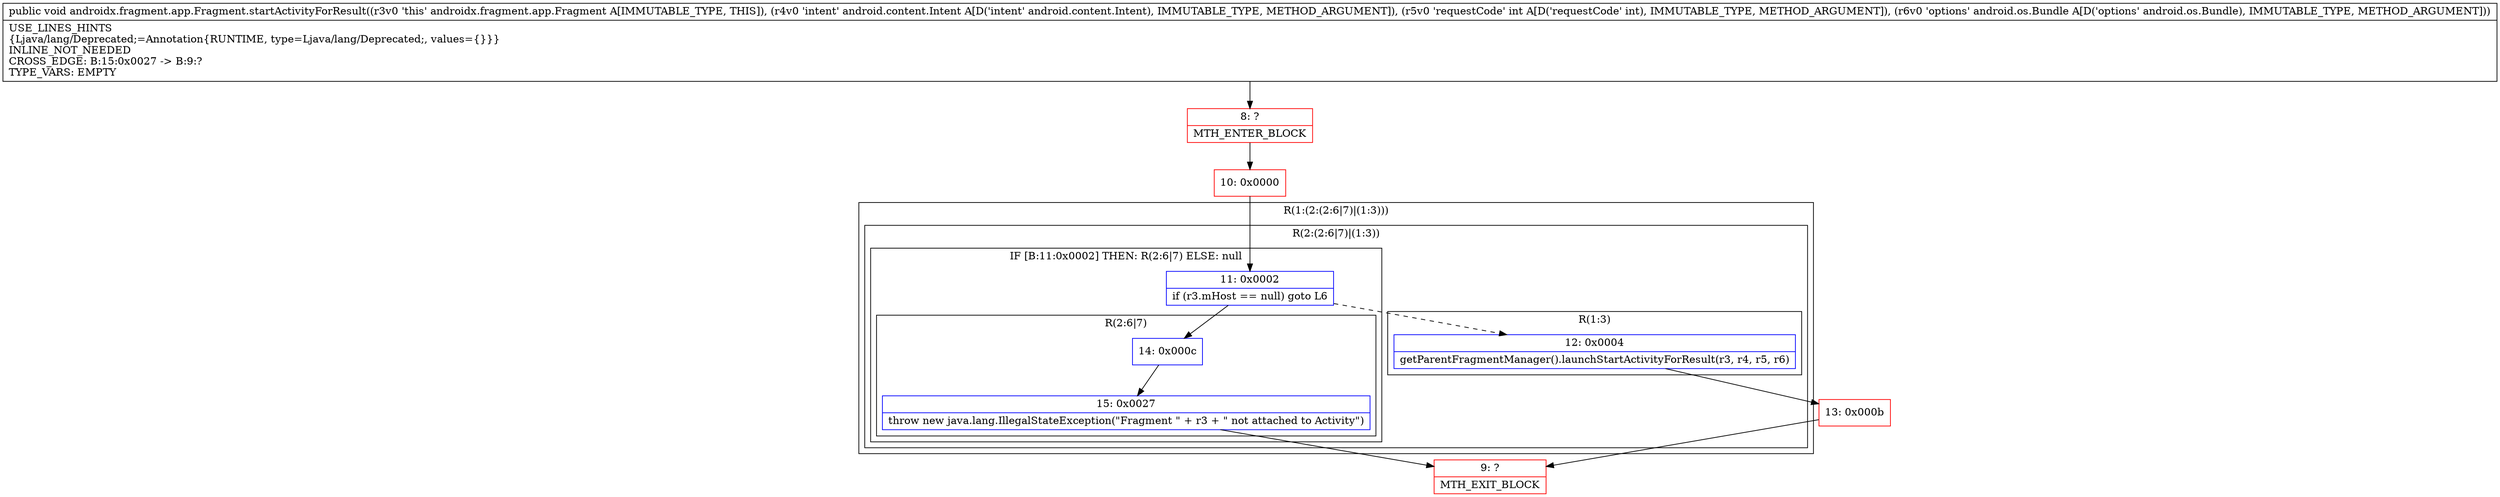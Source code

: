 digraph "CFG forandroidx.fragment.app.Fragment.startActivityForResult(Landroid\/content\/Intent;ILandroid\/os\/Bundle;)V" {
subgraph cluster_Region_1178066627 {
label = "R(1:(2:(2:6|7)|(1:3)))";
node [shape=record,color=blue];
subgraph cluster_Region_1670538807 {
label = "R(2:(2:6|7)|(1:3))";
node [shape=record,color=blue];
subgraph cluster_IfRegion_91414965 {
label = "IF [B:11:0x0002] THEN: R(2:6|7) ELSE: null";
node [shape=record,color=blue];
Node_11 [shape=record,label="{11\:\ 0x0002|if (r3.mHost == null) goto L6\l}"];
subgraph cluster_Region_422732234 {
label = "R(2:6|7)";
node [shape=record,color=blue];
Node_14 [shape=record,label="{14\:\ 0x000c}"];
Node_15 [shape=record,label="{15\:\ 0x0027|throw new java.lang.IllegalStateException(\"Fragment \" + r3 + \" not attached to Activity\")\l}"];
}
}
subgraph cluster_Region_1628141033 {
label = "R(1:3)";
node [shape=record,color=blue];
Node_12 [shape=record,label="{12\:\ 0x0004|getParentFragmentManager().launchStartActivityForResult(r3, r4, r5, r6)\l}"];
}
}
}
Node_8 [shape=record,color=red,label="{8\:\ ?|MTH_ENTER_BLOCK\l}"];
Node_10 [shape=record,color=red,label="{10\:\ 0x0000}"];
Node_13 [shape=record,color=red,label="{13\:\ 0x000b}"];
Node_9 [shape=record,color=red,label="{9\:\ ?|MTH_EXIT_BLOCK\l}"];
MethodNode[shape=record,label="{public void androidx.fragment.app.Fragment.startActivityForResult((r3v0 'this' androidx.fragment.app.Fragment A[IMMUTABLE_TYPE, THIS]), (r4v0 'intent' android.content.Intent A[D('intent' android.content.Intent), IMMUTABLE_TYPE, METHOD_ARGUMENT]), (r5v0 'requestCode' int A[D('requestCode' int), IMMUTABLE_TYPE, METHOD_ARGUMENT]), (r6v0 'options' android.os.Bundle A[D('options' android.os.Bundle), IMMUTABLE_TYPE, METHOD_ARGUMENT]))  | USE_LINES_HINTS\l\{Ljava\/lang\/Deprecated;=Annotation\{RUNTIME, type=Ljava\/lang\/Deprecated;, values=\{\}\}\}\lINLINE_NOT_NEEDED\lCROSS_EDGE: B:15:0x0027 \-\> B:9:?\lTYPE_VARS: EMPTY\l}"];
MethodNode -> Node_8;Node_11 -> Node_12[style=dashed];
Node_11 -> Node_14;
Node_14 -> Node_15;
Node_15 -> Node_9;
Node_12 -> Node_13;
Node_8 -> Node_10;
Node_10 -> Node_11;
Node_13 -> Node_9;
}


